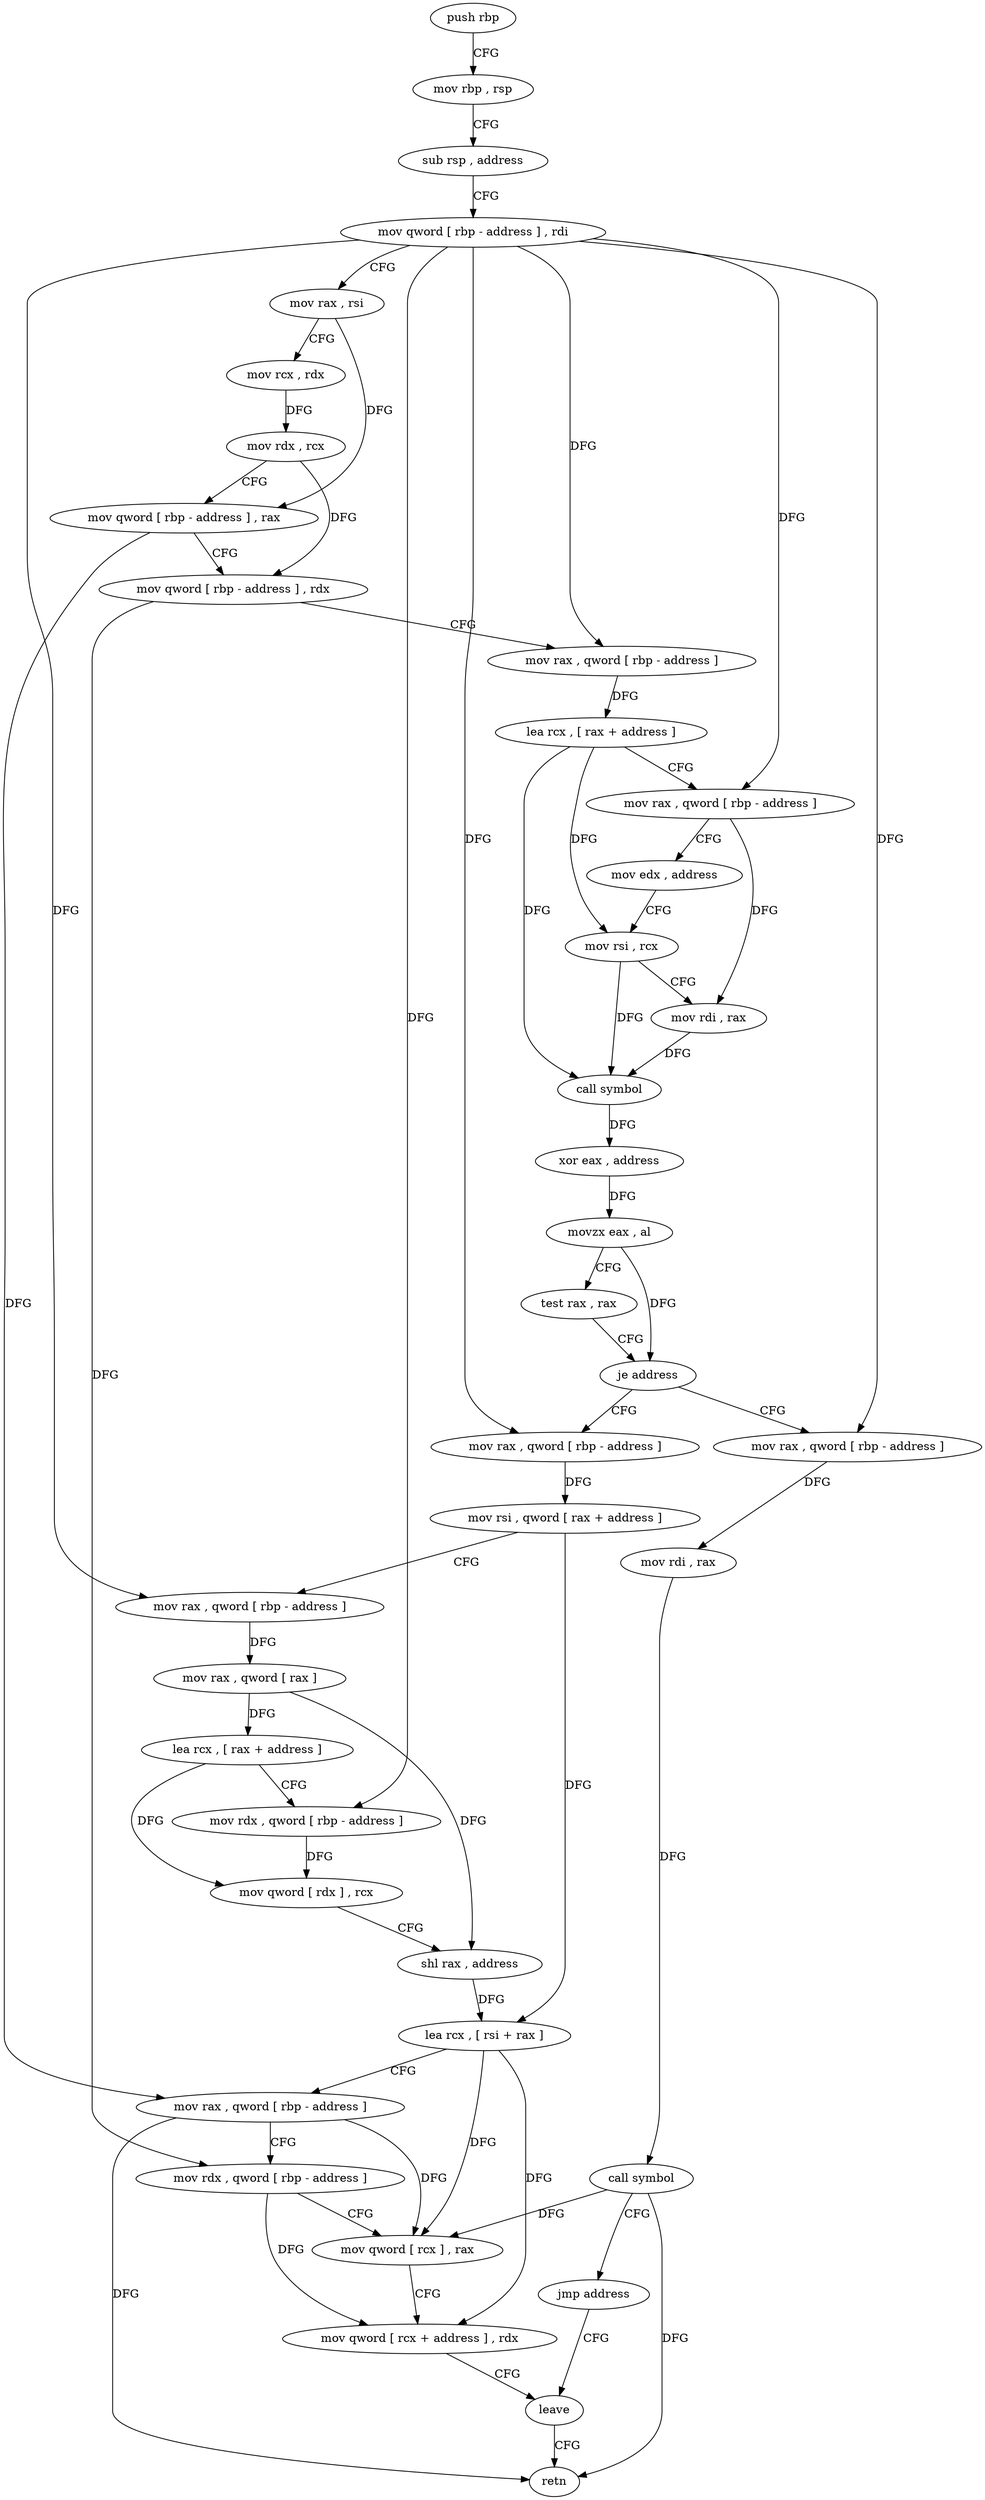 digraph "func" {
"350525" [label = "push rbp" ]
"350526" [label = "mov rbp , rsp" ]
"350529" [label = "sub rsp , address" ]
"350533" [label = "mov qword [ rbp - address ] , rdi" ]
"350537" [label = "mov rax , rsi" ]
"350540" [label = "mov rcx , rdx" ]
"350543" [label = "mov rdx , rcx" ]
"350546" [label = "mov qword [ rbp - address ] , rax" ]
"350550" [label = "mov qword [ rbp - address ] , rdx" ]
"350554" [label = "mov rax , qword [ rbp - address ]" ]
"350558" [label = "lea rcx , [ rax + address ]" ]
"350562" [label = "mov rax , qword [ rbp - address ]" ]
"350566" [label = "mov edx , address" ]
"350571" [label = "mov rsi , rcx" ]
"350574" [label = "mov rdi , rax" ]
"350577" [label = "call symbol" ]
"350582" [label = "xor eax , address" ]
"350585" [label = "movzx eax , al" ]
"350588" [label = "test rax , rax" ]
"350591" [label = "je address" ]
"350607" [label = "mov rax , qword [ rbp - address ]" ]
"350593" [label = "mov rax , qword [ rbp - address ]" ]
"350611" [label = "mov rsi , qword [ rax + address ]" ]
"350615" [label = "mov rax , qword [ rbp - address ]" ]
"350619" [label = "mov rax , qword [ rax ]" ]
"350622" [label = "lea rcx , [ rax + address ]" ]
"350626" [label = "mov rdx , qword [ rbp - address ]" ]
"350630" [label = "mov qword [ rdx ] , rcx" ]
"350633" [label = "shl rax , address" ]
"350637" [label = "lea rcx , [ rsi + rax ]" ]
"350641" [label = "mov rax , qword [ rbp - address ]" ]
"350645" [label = "mov rdx , qword [ rbp - address ]" ]
"350649" [label = "mov qword [ rcx ] , rax" ]
"350652" [label = "mov qword [ rcx + address ] , rdx" ]
"350656" [label = "leave" ]
"350597" [label = "mov rdi , rax" ]
"350600" [label = "call symbol" ]
"350605" [label = "jmp address" ]
"350657" [label = "retn" ]
"350525" -> "350526" [ label = "CFG" ]
"350526" -> "350529" [ label = "CFG" ]
"350529" -> "350533" [ label = "CFG" ]
"350533" -> "350537" [ label = "CFG" ]
"350533" -> "350554" [ label = "DFG" ]
"350533" -> "350562" [ label = "DFG" ]
"350533" -> "350607" [ label = "DFG" ]
"350533" -> "350615" [ label = "DFG" ]
"350533" -> "350626" [ label = "DFG" ]
"350533" -> "350593" [ label = "DFG" ]
"350537" -> "350540" [ label = "CFG" ]
"350537" -> "350546" [ label = "DFG" ]
"350540" -> "350543" [ label = "DFG" ]
"350543" -> "350546" [ label = "CFG" ]
"350543" -> "350550" [ label = "DFG" ]
"350546" -> "350550" [ label = "CFG" ]
"350546" -> "350641" [ label = "DFG" ]
"350550" -> "350554" [ label = "CFG" ]
"350550" -> "350645" [ label = "DFG" ]
"350554" -> "350558" [ label = "DFG" ]
"350558" -> "350562" [ label = "CFG" ]
"350558" -> "350571" [ label = "DFG" ]
"350558" -> "350577" [ label = "DFG" ]
"350562" -> "350566" [ label = "CFG" ]
"350562" -> "350574" [ label = "DFG" ]
"350566" -> "350571" [ label = "CFG" ]
"350571" -> "350574" [ label = "CFG" ]
"350571" -> "350577" [ label = "DFG" ]
"350574" -> "350577" [ label = "DFG" ]
"350577" -> "350582" [ label = "DFG" ]
"350582" -> "350585" [ label = "DFG" ]
"350585" -> "350588" [ label = "CFG" ]
"350585" -> "350591" [ label = "DFG" ]
"350588" -> "350591" [ label = "CFG" ]
"350591" -> "350607" [ label = "CFG" ]
"350591" -> "350593" [ label = "CFG" ]
"350607" -> "350611" [ label = "DFG" ]
"350593" -> "350597" [ label = "DFG" ]
"350611" -> "350615" [ label = "CFG" ]
"350611" -> "350637" [ label = "DFG" ]
"350615" -> "350619" [ label = "DFG" ]
"350619" -> "350622" [ label = "DFG" ]
"350619" -> "350633" [ label = "DFG" ]
"350622" -> "350626" [ label = "CFG" ]
"350622" -> "350630" [ label = "DFG" ]
"350626" -> "350630" [ label = "DFG" ]
"350630" -> "350633" [ label = "CFG" ]
"350633" -> "350637" [ label = "DFG" ]
"350637" -> "350641" [ label = "CFG" ]
"350637" -> "350649" [ label = "DFG" ]
"350637" -> "350652" [ label = "DFG" ]
"350641" -> "350645" [ label = "CFG" ]
"350641" -> "350649" [ label = "DFG" ]
"350641" -> "350657" [ label = "DFG" ]
"350645" -> "350649" [ label = "CFG" ]
"350645" -> "350652" [ label = "DFG" ]
"350649" -> "350652" [ label = "CFG" ]
"350652" -> "350656" [ label = "CFG" ]
"350656" -> "350657" [ label = "CFG" ]
"350597" -> "350600" [ label = "DFG" ]
"350600" -> "350605" [ label = "CFG" ]
"350600" -> "350649" [ label = "DFG" ]
"350600" -> "350657" [ label = "DFG" ]
"350605" -> "350656" [ label = "CFG" ]
}
